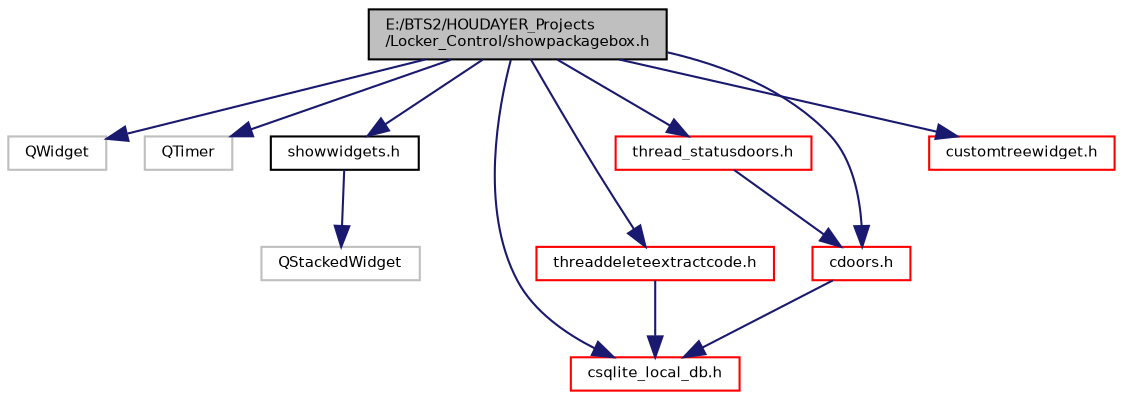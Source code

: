 digraph "E:/BTS2/HOUDAYER_Projects/Locker_Control/showpackagebox.h"
{
 // INTERACTIVE_SVG=YES
  bgcolor="transparent";
  edge [fontname="Helvetica",fontsize="7",labelfontname="Helvetica",labelfontsize="7"];
  node [fontname="Helvetica",fontsize="7",shape=record];
  Node1 [label="E:/BTS2/HOUDAYER_Projects\l/Locker_Control/showpackagebox.h",height=0.2,width=0.4,color="black", fillcolor="grey75", style="filled", fontcolor="black"];
  Node1 -> Node2 [color="midnightblue",fontsize="7",style="solid",fontname="Helvetica"];
  Node2 [label="QWidget",height=0.2,width=0.4,color="grey75"];
  Node1 -> Node3 [color="midnightblue",fontsize="7",style="solid",fontname="Helvetica"];
  Node3 [label="QTimer",height=0.2,width=0.4,color="grey75"];
  Node1 -> Node4 [color="midnightblue",fontsize="7",style="solid",fontname="Helvetica"];
  Node4 [label="showwidgets.h",height=0.2,width=0.4,color="black",URL="$showwidgets_8h.html"];
  Node4 -> Node5 [color="midnightblue",fontsize="7",style="solid",fontname="Helvetica"];
  Node5 [label="QStackedWidget",height=0.2,width=0.4,color="grey75"];
  Node1 -> Node6 [color="midnightblue",fontsize="7",style="solid",fontname="Helvetica"];
  Node6 [label="csqlite_local_db.h",height=0.2,width=0.4,color="red",URL="$csqlite__local__db_8h.html"];
  Node1 -> Node7 [color="midnightblue",fontsize="7",style="solid",fontname="Helvetica"];
  Node7 [label="threaddeleteextractcode.h",height=0.2,width=0.4,color="red",URL="$threaddeleteextractcode_8h.html"];
  Node7 -> Node6 [color="midnightblue",fontsize="7",style="solid",fontname="Helvetica"];
  Node1 -> Node8 [color="midnightblue",fontsize="7",style="solid",fontname="Helvetica"];
  Node8 [label="thread_statusdoors.h",height=0.2,width=0.4,color="red",URL="$thread__statusdoors_8h.html"];
  Node8 -> Node9 [color="midnightblue",fontsize="7",style="solid",fontname="Helvetica"];
  Node9 [label="cdoors.h",height=0.2,width=0.4,color="red",URL="$cdoors_8h.html"];
  Node9 -> Node6 [color="midnightblue",fontsize="7",style="solid",fontname="Helvetica"];
  Node1 -> Node10 [color="midnightblue",fontsize="7",style="solid",fontname="Helvetica"];
  Node10 [label="customtreewidget.h",height=0.2,width=0.4,color="red",URL="$customtreewidget_8h.html"];
  Node1 -> Node9 [color="midnightblue",fontsize="7",style="solid",fontname="Helvetica"];
}
